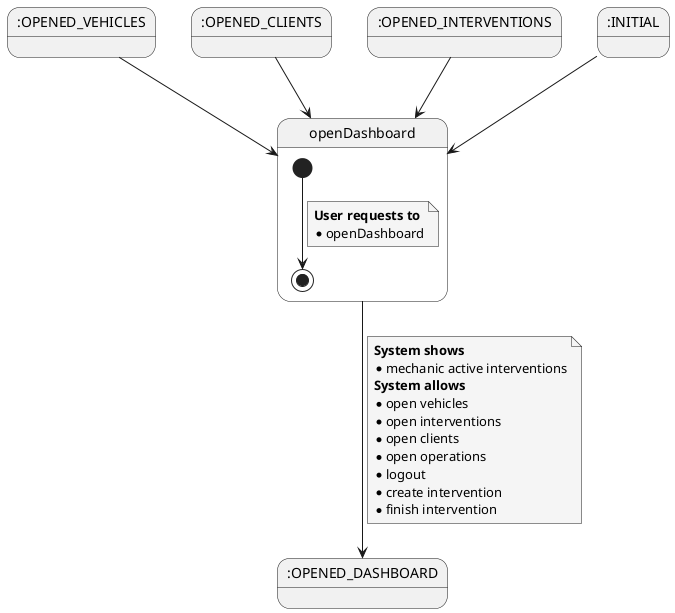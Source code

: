 @startuml
skinparam {
        NoteBackgroundColor #whiteSmoke
}

state startState1 as ":OPENED_VEHICLES"
state startState2 as ":OPENED_CLIENTS"
state startState3 as ":OPENED_INTERVENTIONS"
state startState4 as ":INITIAL"
state endState as ":OPENED_DASHBOARD"

startState1 --> openDashboard
startState2 --> openDashboard
startState3 --> openDashboard
startState4 --> openDashboard

state openDashboard {

[*] --> [*]
note on link
<b>User requests to</b>
* openDashboard
end note

}

openDashboard --> endState
note on link
<b>System shows
* mechanic active interventions
<b>System allows
* open vehicles
* open interventions
* open clients
* open operations
* logout
* create intervention
* finish intervention
end note

@enduml

